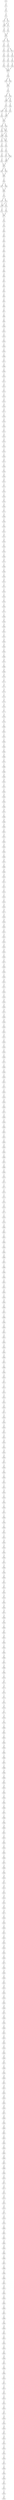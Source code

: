 strict digraph  {
	S0 -> S1 [ label = C ];
	S1 -> S2 [ label = A ];
	S2 -> S3 [ label = C ];
	S3 -> S4 [ label = C ];
	S3 -> S5 [ label = G ];
	S4 -> S6 [ label = A ];
	S5 -> S6 [ label = A ];
	S5 -> S7 [ label = G ];
	S6 -> S8 [ label = G ];
	S7 -> S9 [ label = C ];
	S8 -> S10 [ label = G ];
	S9 -> S10 [ label = G ];
	S10 -> S11 [ label = T ];
	S10 -> S12 [ label = C ];
	S11 -> S13 [ label = G ];
	S12 -> S14 [ label = C ];
	S13 -> S15 [ label = T ];
	S14 -> S16 [ label = A ];
	S14 -> S17 [ label = G ];
	S15 -> S18 [ label = A ];
	S16 -> S19 [ label = C ];
	S17 -> S20 [ label = G ];
	S18 -> S21 [ label = C ];
	S19 -> S22 [ label = A ];
	S20 -> S23 [ label = T ];
	S21 -> S24 [ label = T ];
	S22 -> S25 [ label = G ];
	S23 -> S26 [ label = C ];
	S24 -> S27 [ label = T ];
	S25 -> S27 [ label = T ];
	S26 -> S27 [ label = T ];
	S27 -> S28 [ label = C ];
	S28 -> S29 [ label = A ];
	S28 -> S30 [ label = C ];
	S29 -> S31 [ label = C ];
	S30 -> S31 [ label = C ];
	S31 -> S32 [ label = C ];
	S32 -> S33 [ label = A ];
	S32 -> S34 [ label = C ];
	S33 -> S35 [ label = T ];
	S34 -> S36 [ label = G ];
	S34 -> S35 [ label = T ];
	S35 -> S37 [ label = C ];
	S36 -> S38 [ label = T ];
	S37 -> S39 [ label = T ];
	S37 -> S40 [ label = A ];
	S38 -> S41 [ label = C ];
	S39 -> S42 [ label = T ];
	S40 -> S43 [ label = C ];
	S41 -> S42 [ label = T ];
	S42 -> S44 [ label = C ];
	S43 -> S44 [ label = C ];
	S44 -> S45 [ label = T ];
	S44 -> S46 [ label = C ];
	S45 -> S47 [ label = A ];
	S45 -> S48 [ label = G ];
	S46 -> S47 [ label = A ];
	S47 -> S49 [ label = T ];
	S47 -> S50 [ label = C ];
	S48 -> S50 [ label = C ];
	S49 -> S51 [ label = G ];
	S50 -> S51 [ label = G ];
	S50 -> S52 [ label = C ];
	S51 -> S53 [ label = T ];
	S52 -> S54 [ label = G ];
	S53 -> S55 [ label = C ];
	S54 -> S56 [ label = G ];
	S55 -> S57 [ label = A ];
	S55 -> S58 [ label = C ];
	S56 -> S59 [ label = G ];
	S57 -> S60 [ label = A ];
	S58 -> S60 [ label = A ];
	S59 -> S61 [ label = C ];
	S60 -> S62 [ label = G ];
	S61 -> S62 [ label = G ];
	S62 -> S63 [ label = A ];
	S62 -> S64 [ label = G ];
	S63 -> S65 [ label = T ];
	S64 -> S65 [ label = T ];
	S65 -> S66 [ label = C ];
	S66 -> S67 [ label = T ];
	S66 -> S68 [ label = C ];
	S67 -> S69 [ label = C ];
	S68 -> S69 [ label = C ];
	S69 -> S70 [ label = C ];
	S70 -> S71 [ label = T ];
	S70 -> S72 [ label = G ];
	S71 -> S73 [ label = C ];
	S72 -> S73 [ label = C ];
	S72 -> S74 [ label = T ];
	S73 -> S75 [ label = A ];
	S74 -> S76 [ label = T ];
	S75 -> S77 [ label = G ];
	S76 -> S77 [ label = G ];
	S77 -> S78 [ label = A ];
	S78 -> S79 [ label = A ];
	S79 -> S80 [ label = G ];
	S80 -> S82 [ label = A ];
	S82 -> S83 [ label = C ];
	S83 -> S84 [ label = C ];
	S84 -> S85 [ label = T ];
	S85 -> S86 [ label = C ];
	S86 -> S87 [ label = A ];
	S87 -> S88 [ label = G ];
	S88 -> S89 [ label = T ];
	S89 -> S90 [ label = G ];
	S90 -> S91 [ label = C ];
	S91 -> S92 [ label = C ];
	S92 -> S93 [ label = A ];
	S93 -> S94 [ label = C ];
	S94 -> S95 [ label = C ];
	S95 -> S96 [ label = T ];
	S96 -> S97 [ label = T ];
	S97 -> S98 [ label = T ];
	S98 -> S99 [ label = C ];
	S99 -> S100 [ label = A ];
	S100 -> S101 [ label = C ];
	S101 -> S102 [ label = C ];
	S102 -> S103 [ label = C ];
	S103 -> S104 [ label = C ];
	S104 -> S105 [ label = C ];
	S105 -> S106 [ label = T ];
	S106 -> S107 [ label = C ];
	S107 -> S108 [ label = G ];
	S108 -> S109 [ label = C ];
	S109 -> S110 [ label = C ];
	S110 -> S111 [ label = C ];
	S111 -> S112 [ label = A ];
	S112 -> S113 [ label = C ];
	S113 -> S114 [ label = C ];
	S114 -> S115 [ label = G ];
	S115 -> S116 [ label = A ];
	S116 -> S117 [ label = G ];
	S117 -> S118 [ label = T ];
	S118 -> S119 [ label = G ];
	S119 -> S120 [ label = C ];
	S120 -> S121 [ label = C ];
	S121 -> S122 [ label = A ];
	S122 -> S123 [ label = G ];
	S123 -> S124 [ label = T ];
	S124 -> S125 [ label = C ];
	S125 -> S126 [ label = C ];
	S126 -> S127 [ label = A ];
	S127 -> S128 [ label = C ];
	S128 -> S129 [ label = C ];
	S129 -> S130 [ label = A ];
	S130 -> S131 [ label = G ];
	S131 -> S132 [ label = C ];
	S132 -> S133 [ label = C ];
	S133 -> S134 [ label = T ];
	S134 -> S135 [ label = G ];
	S135 -> S136 [ label = G ];
	S136 -> S137 [ label = T ];
	S137 -> S138 [ label = G ];
	S138 -> S139 [ label = T ];
	S139 -> S140 [ label = C ];
	S140 -> S141 [ label = C ];
	S141 -> S142 [ label = A ];
	S142 -> S143 [ label = A ];
	S143 -> S144 [ label = C ];
	S144 -> S145 [ label = T ];
	S145 -> S146 [ label = C ];
	S146 -> S147 [ label = G ];
	S147 -> S148 [ label = C ];
	S148 -> S149 [ label = C ];
	S149 -> S150 [ label = C ];
	S150 -> S151 [ label = G ];
	S151 -> S152 [ label = T ];
	S152 -> S153 [ label = C ];
	S153 -> S154 [ label = C ];
	S154 -> S155 [ label = T ];
	S155 -> S156 [ label = C ];
	S156 -> S157 [ label = T ];
	S157 -> S158 [ label = C ];
	S158 -> S159 [ label = G ];
	S159 -> S160 [ label = G ];
	S160 -> S161 [ label = G ];
	S161 -> S162 [ label = C ];
	S162 -> S163 [ label = A ];
	S163 -> S164 [ label = G ];
	S164 -> S165 [ label = C ];
	S165 -> S166 [ label = T ];
	S166 -> S167 [ label = A ];
	S167 -> S168 [ label = C ];
	S168 -> S169 [ label = A ];
	S169 -> S170 [ label = G ];
	S170 -> S171 [ label = C ];
	S171 -> S172 [ label = A ];
	S172 -> S173 [ label = G ];
	S173 -> S174 [ label = C ];
	S174 -> S175 [ label = G ];
	S175 -> S176 [ label = G ];
	S176 -> S177 [ label = C ];
	S177 -> S178 [ label = A ];
	S178 -> S179 [ label = T ];
	S179 -> S180 [ label = C ];
	S180 -> S181 [ label = T ];
	S181 -> S182 [ label = C ];
	S182 -> S183 [ label = C ];
	S183 -> S184 [ label = T ];
	S184 -> S185 [ label = C ];
	S185 -> S186 [ label = G ];
	S186 -> S187 [ label = C ];
	S187 -> S188 [ label = T ];
	S188 -> S189 [ label = C ];
	S189 -> S190 [ label = A ];
	S190 -> S191 [ label = G ];
	S191 -> S192 [ label = C ];
	S192 -> S193 [ label = C ];
	S193 -> S194 [ label = G ];
	S194 -> S195 [ label = C ];
	S195 -> S196 [ label = T ];
	S196 -> S197 [ label = G ];
	S197 -> S198 [ label = C ];
	S198 -> S199 [ label = A ];
	S199 -> S200 [ label = G ];
	S200 -> S201 [ label = C ];
	S201 -> S202 [ label = G ];
	S202 -> S203 [ label = T ];
	S203 -> S204 [ label = G ];
	S204 -> S205 [ label = T ];
	S205 -> S206 [ label = C ];
	S206 -> S207 [ label = G ];
	S207 -> S208 [ label = G ];
	S208 -> S209 [ label = A ];
	S209 -> S210 [ label = G ];
	S210 -> S211 [ label = G ];
	S211 -> S212 [ label = C ];
	S212 -> S213 [ label = C ];
	S213 -> S214 [ label = T ];
	S214 -> S215 [ label = C ];
	S215 -> S216 [ label = G ];
	S216 -> S217 [ label = G ];
	S217 -> S218 [ label = G ];
	S218 -> S219 [ label = G ];
	S219 -> S220 [ label = A ];
	S220 -> S221 [ label = C ];
	S221 -> S222 [ label = G ];
	S222 -> S223 [ label = G ];
	S223 -> S224 [ label = A ];
	S224 -> S225 [ label = G ];
	S225 -> S226 [ label = C ];
	S226 -> S227 [ label = T ];
	S227 -> S228 [ label = G ];
	S228 -> S229 [ label = C ];
	S229 -> S230 [ label = C ];
	S230 -> S231 [ label = A ];
	S231 -> S232 [ label = G ];
	S232 -> S233 [ label = C ];
	S233 -> S234 [ label = C ];
	S234 -> S235 [ label = G ];
	S235 -> S236 [ label = G ];
	S236 -> S237 [ label = G ];
	S237 -> S238 [ label = G ];
	S238 -> S239 [ label = A ];
	S239 -> S240 [ label = C ];
	S240 -> S241 [ label = C ];
	S241 -> S242 [ label = A ];
	S242 -> S243 [ label = C ];
	S243 -> S244 [ label = T ];
	S244 -> S245 [ label = C ];
	S245 -> S246 [ label = C ];
	S246 -> S247 [ label = T ];
	S247 -> S248 [ label = C ];
	S248 -> S249 [ label = C ];
	S249 -> S250 [ label = C ];
	S250 -> S251 [ label = A ];
	S251 -> S252 [ label = C ];
	S252 -> S253 [ label = C ];
	S253 -> S254 [ label = C ];
	S254 -> S255 [ label = G ];
	S255 -> S256 [ label = C ];
	S256 -> S257 [ label = C ];
	S257 -> S258 [ label = G ];
	S258 -> S259 [ label = C ];
	S259 -> S260 [ label = C ];
	S260 -> S261 [ label = T ];
	S261 -> S262 [ label = C ];
	S262 -> S263 [ label = C ];
	S263 -> S264 [ label = G ];
	S264 -> S265 [ label = C ];
	S265 -> S266 [ label = C ];
	S266 -> S267 [ label = C ];
	S267 -> S268 [ label = G ];
	S268 -> S269 [ label = C ];
	S269 -> S270 [ label = C ];
	S270 -> S271 [ label = A ];
	S271 -> S272 [ label = C ];
	S272 -> S273 [ label = C ];
	S273 -> S274 [ label = C ];
	S274 -> S275 [ label = T ];
	S275 -> S276 [ label = G ];
	S276 -> S277 [ label = C ];
	S277 -> S278 [ label = C ];
	S278 -> S279 [ label = C ];
	S279 -> S280 [ label = A ];
	S280 -> S281 [ label = A ];
	S281 -> S282 [ label = C ];
	S282 -> S283 [ label = T ];
	S283 -> S284 [ label = C ];
	S284 -> S285 [ label = C ];
	S285 -> S286 [ label = A ];
	S286 -> S287 [ label = T ];
	S287 -> S288 [ label = C ];
	S288 -> S289 [ label = T ];
	S289 -> S290 [ label = C ];
	S290 -> S291 [ label = C ];
	S291 -> S292 [ label = A ];
	S292 -> S293 [ label = G ];
	S293 -> S294 [ label = C ];
	S294 -> S295 [ label = G ];
	S295 -> S296 [ label = G ];
	S296 -> S297 [ label = C ];
	S297 -> S298 [ label = T ];
	S298 -> S299 [ label = C ];
	S299 -> S300 [ label = G ];
	S300 -> S301 [ label = G ];
	S301 -> S302 [ label = A ];
	S302 -> S303 [ label = C ];
	S303 -> S304 [ label = G ];
	S304 -> S305 [ label = A ];
	S305 -> S306 [ label = G ];
	S306 -> S307 [ label = C ];
	S307 -> S308 [ label = C ];
	S308 -> S309 [ label = C ];
	S309 -> S310 [ label = A ];
	S310 -> S311 [ label = T ];
	S311 -> S312 [ label = C ];
	S312 -> S313 [ label = C ];
	S313 -> S314 [ label = G ];
	S314 -> S315 [ label = C ];
	S315 -> S316 [ label = A ];
	S316 -> S317 [ label = G ];
	S317 -> S318 [ label = G ];
	S318 -> S319 [ label = G ];
	S319 -> S320 [ label = A ];
	S320 -> S321 [ label = G ];
	S321 -> S322 [ label = A ];
	S322 -> S323 [ label = A ];
	S323 -> S324 [ label = C ];
	S324 -> S325 [ label = A ];
	S325 -> S326 [ label = A ];
	S326 -> S327 [ label = G ];
	S327 -> S328 [ label = A ];
	S328 -> S329 [ label = C ];
	S329 -> S330 [ label = C ];
	S330 -> S331 [ label = C ];
	S331 -> S332 [ label = C ];
	S332 -> S333 [ label = G ];
	S333 -> S334 [ label = C ];
	S334 -> S335 [ label = C ];
	S335 -> S336 [ label = C ];
	S336 -> S337 [ label = C ];
	S337 -> S338 [ label = C ];
	S338 -> S339 [ label = C ];
	S339 -> S340 [ label = T ];
	S340 -> S341 [ label = A ];
	S341 -> S342 [ label = C ];
	S342 -> S343 [ label = A ];
	S343 -> S344 [ label = G ];
	S344 -> S345 [ label = C ];
	S345 -> S346 [ label = G ];
	S346 -> S347 [ label = T ];
	S347 -> S348 [ label = G ];
	S348 -> S349 [ label = T ];
	S349 -> S350 [ label = A ];
	S350 -> S351 [ label = C ];
	S351 -> S352 [ label = G ];
	S352 -> S353 [ label = A ];
	S353 -> S354 [ label = G ];
	S354 -> S355 [ label = C ];
	S355 -> S356 [ label = G ];
	S356 -> S357 [ label = G ];
	S357 -> S358 [ label = A ];
	S358 -> S359 [ label = A ];
	S359 -> S360 [ label = C ];
	S360 -> S361 [ label = A ];
	S361 -> S362 [ label = A ];
	S362 -> S363 [ label = C ];
	S363 -> S364 [ label = C ];
	S364 -> S365 [ label = C ];
	S365 -> S366 [ label = G ];
	S366 -> S367 [ label = C ];
	S367 -> S368 [ label = G ];
	S368 -> S369 [ label = C ];
	S369 -> S370 [ label = C ];
	S370 -> S371 [ label = G ];
	S371 -> S372 [ label = G ];
	S372 -> S373 [ label = C ];
	S373 -> S374 [ label = C ];
	S374 -> S375 [ label = C ];
	S375 -> S376 [ label = G ];
	S376 -> S377 [ label = T ];
	S377 -> S378 [ label = G ];
	S378 -> S379 [ label = C ];
	S379 -> S380 [ label = C ];
	S380 -> S381 [ label = G ];
	S381 -> S382 [ label = C ];
	S382 -> S383 [ label = T ];
	S383 -> S384 [ label = G ];
	S384 -> S385 [ label = C ];
	S385 -> S386 [ label = C ];
	S386 -> S387 [ label = C ];
	S387 -> S388 [ label = C ];
	S388 -> S389 [ label = A ];
	S389 -> S390 [ label = C ];
	S390 -> S391 [ label = A ];
	S391 -> S392 [ label = G ];
	S392 -> S393 [ label = C ];
	S393 -> S394 [ label = C ];
	S394 -> S395 [ label = T ];
	S395 -> S396 [ label = C ];
	S396 -> S397 [ label = T ];
	S397 -> S398 [ label = C ];
	S398 -> S399 [ label = C ];
	S399 -> S400 [ label = A ];
	S400 -> S401 [ label = T ];
	S401 -> S402 [ label = C ];
	S402 -> S403 [ label = C ];
	S403 -> S404 [ label = C ];
	S404 -> S405 [ label = C ];
	S405 -> S406 [ label = C ];
	S406 -> S407 [ label = C ];
	S407 -> S408 [ label = G ];
	S408 -> S409 [ label = C ];
	S409 -> S410 [ label = A ];
	S410 -> S411 [ label = G ];
	S411 -> S412 [ label = A ];
	S412 -> S413 [ label = C ];
	S413 -> S414 [ label = G ];
	S414 -> S415 [ label = G ];
	S415 -> S416 [ label = A ];
	S416 -> S417 [ label = G ];
	S417 -> S418 [ label = C ];
	S418 -> S419 [ label = C ];
	S419 -> S420 [ label = C ];
	S420 -> S421 [ label = C ];
	S421 -> S422 [ label = C ];
	S422 -> S423 [ label = G ];
	S423 -> S424 [ label = G ];
	S424 -> S425 [ label = C ];
	S425 -> S426 [ label = C ];
	S426 -> S427 [ label = C ];
	S427 -> S428 [ label = T ];
	S428 -> S429 [ label = G ];
	S429 -> S430 [ label = C ];
	S430 -> S431 [ label = C ];
	S431 -> S432 [ label = G ];
	S432 -> S433 [ label = C ];
	S433 -> S434 [ label = C ];
	S434 -> S435 [ label = C ];
	S435 -> S436 [ label = A ];
	S436 -> S437 [ label = A ];
	S437 -> S438 [ label = A ];
	S438 -> S439 [ label = C ];
	S439 -> S440 [ label = C ];
	S440 -> S441 [ label = C ];
	S441 -> S442 [ label = C ];
	S442 -> S443 [ label = A ];
	S443 -> S444 [ label = C ];
	S444 -> S445 [ label = C ];
	S445 -> S446 [ label = A ];
	S446 -> S447 [ label = G ];
	S447 -> S448 [ label = C ];
	S448 -> S449 [ label = T ];
	S449 -> S450 [ label = G ];
	S450 -> S451 [ label = C ];
	S451 -> S452 [ label = G ];
	S452 -> S453 [ label = C ];
	S453 -> S454 [ label = A ];
	S454 -> S455 [ label = C ];
	S455 -> S456 [ label = G ];
	S456 -> S457 [ label = G ];
	S457 -> S458 [ label = G ];
	S458 -> S459 [ label = C ];
	S459 -> S460 [ label = A ];
	S460 -> S461 [ label = G ];
	S461 -> S462 [ label = C ];
	S462 -> S463 [ label = A ];
	S463 -> S464 [ label = T ];
	S464 -> S465 [ label = G ];
	S465 -> S466 [ label = A ];
	S466 -> S467 [ label = A ];
	S467 -> S468 [ label = G ];
	S468 -> S469 [ label = C ];
	S469 -> S470 [ label = T ];
	S470 -> S471 [ label = G ];
	S471 -> S472 [ label = G ];
	S472 -> S473 [ label = A ];
	S473 -> S474 [ label = G ];
	S474 -> S475 [ label = G ];
	S475 -> S476 [ label = G ];
	S476 -> S477 [ label = G ];
	S477 -> S478 [ label = A ];
	S478 -> S479 [ label = C ];
	S479 -> S480 [ label = C ];
	S480 -> S481 [ label = T ];
	S481 -> S482 [ label = C ];
	S482 -> S483 [ label = G ];
	S483 -> S484 [ label = G ];
	S484 -> S485 [ label = A ];
	S485 -> S486 [ label = C ];
	S486 -> S487 [ label = C ];
	S487 -> S488 [ label = C ];
	S488 -> S489 [ label = T ];
	S489 -> S490 [ label = C ];
	S490 -> S491 [ label = G ];
	S491 -> S492 [ label = G ];
	S492 -> S493 [ label = G ];
	S493 -> S494 [ label = C ];
	S494 -> S495 [ label = C ];
	S495 -> S496 [ label = C ];
	S496 -> S497 [ label = C ];
	S497 -> S498 [ label = C ];
	S498 -> S499 [ label = A ];
	S499 -> S500 [ label = G ];
	S500 -> S501 [ label = A ];
	S501 -> S502 [ label = C ];
	S502 -> S503 [ label = C ];
	S503 -> S504 [ label = C ];
	S504 -> S505 [ label = A ];
	S505 -> S506 [ label = G ];
	S506 -> S507 [ label = G ];
	S507 -> S508 [ label = C ];
	S508 -> S509 [ label = C ];
	S509 -> S510 [ label = C ];
	S510 -> S511 [ label = C ];
	S511 -> S512 [ label = T ];
	S512 -> S513 [ label = G ];
	S513 -> S514 [ label = C ];
	S514 -> S515 [ label = C ];
	S515 -> S516 [ label = C ];
	S516 -> S517 [ label = A ];
	S517 -> S518 [ label = G ];
	S518 -> S519 [ label = G ];
	S519 -> S520 [ label = A ];
	S520 -> S521 [ label = A ];
	S521 -> S522 [ label = A ];
	S522 -> S523 [ label = G ];
	S523 -> S524 [ label = T ];
	S524 -> S525 [ label = G ];
	S525 -> S526 [ label = T ];
	S526 -> S527 [ label = C ];
	S527 -> S528 [ label = C ];
	S528 -> S529 [ label = C ];
	S529 -> S530 [ label = A ];
	S530 -> S531 [ label = G ];
	S531 -> S532 [ label = C ];
	S532 -> S533 [ label = T ];
	S533 -> S534 [ label = A ];
}
